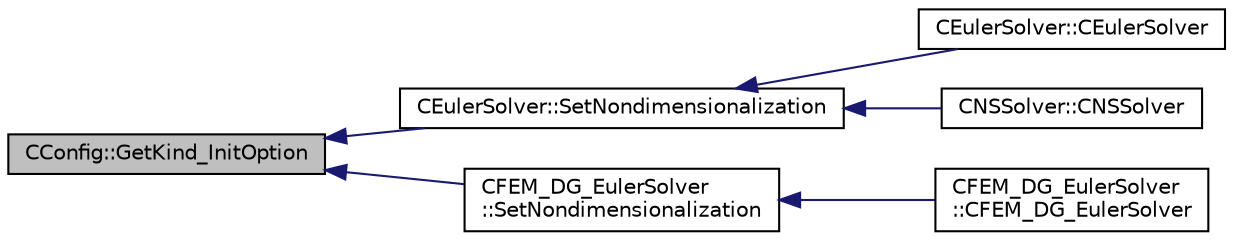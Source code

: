 digraph "CConfig::GetKind_InitOption"
{
  edge [fontname="Helvetica",fontsize="10",labelfontname="Helvetica",labelfontsize="10"];
  node [fontname="Helvetica",fontsize="10",shape=record];
  rankdir="LR";
  Node5075 [label="CConfig::GetKind_InitOption",height=0.2,width=0.4,color="black", fillcolor="grey75", style="filled", fontcolor="black"];
  Node5075 -> Node5076 [dir="back",color="midnightblue",fontsize="10",style="solid",fontname="Helvetica"];
  Node5076 [label="CEulerSolver::SetNondimensionalization",height=0.2,width=0.4,color="black", fillcolor="white", style="filled",URL="$class_c_euler_solver.html#a1c633d6e77fefb2e76308e2ba0af0c2c",tooltip="Set the solver nondimensionalization. "];
  Node5076 -> Node5077 [dir="back",color="midnightblue",fontsize="10",style="solid",fontname="Helvetica"];
  Node5077 [label="CEulerSolver::CEulerSolver",height=0.2,width=0.4,color="black", fillcolor="white", style="filled",URL="$class_c_euler_solver.html#ae1e74218b4e943111b100d7ddcbd4db9"];
  Node5076 -> Node5078 [dir="back",color="midnightblue",fontsize="10",style="solid",fontname="Helvetica"];
  Node5078 [label="CNSSolver::CNSSolver",height=0.2,width=0.4,color="black", fillcolor="white", style="filled",URL="$class_c_n_s_solver.html#a2a8ad49c42b4546696e631cf44b7788b"];
  Node5075 -> Node5079 [dir="back",color="midnightblue",fontsize="10",style="solid",fontname="Helvetica"];
  Node5079 [label="CFEM_DG_EulerSolver\l::SetNondimensionalization",height=0.2,width=0.4,color="black", fillcolor="white", style="filled",URL="$class_c_f_e_m___d_g___euler_solver.html#a31316dc2fe564329d9bb372961b10a3a",tooltip="Set the fluid solver nondimensionalization. "];
  Node5079 -> Node5080 [dir="back",color="midnightblue",fontsize="10",style="solid",fontname="Helvetica"];
  Node5080 [label="CFEM_DG_EulerSolver\l::CFEM_DG_EulerSolver",height=0.2,width=0.4,color="black", fillcolor="white", style="filled",URL="$class_c_f_e_m___d_g___euler_solver.html#a70d30ef9e7cd7620d54ec73f4b1ed28c"];
}

